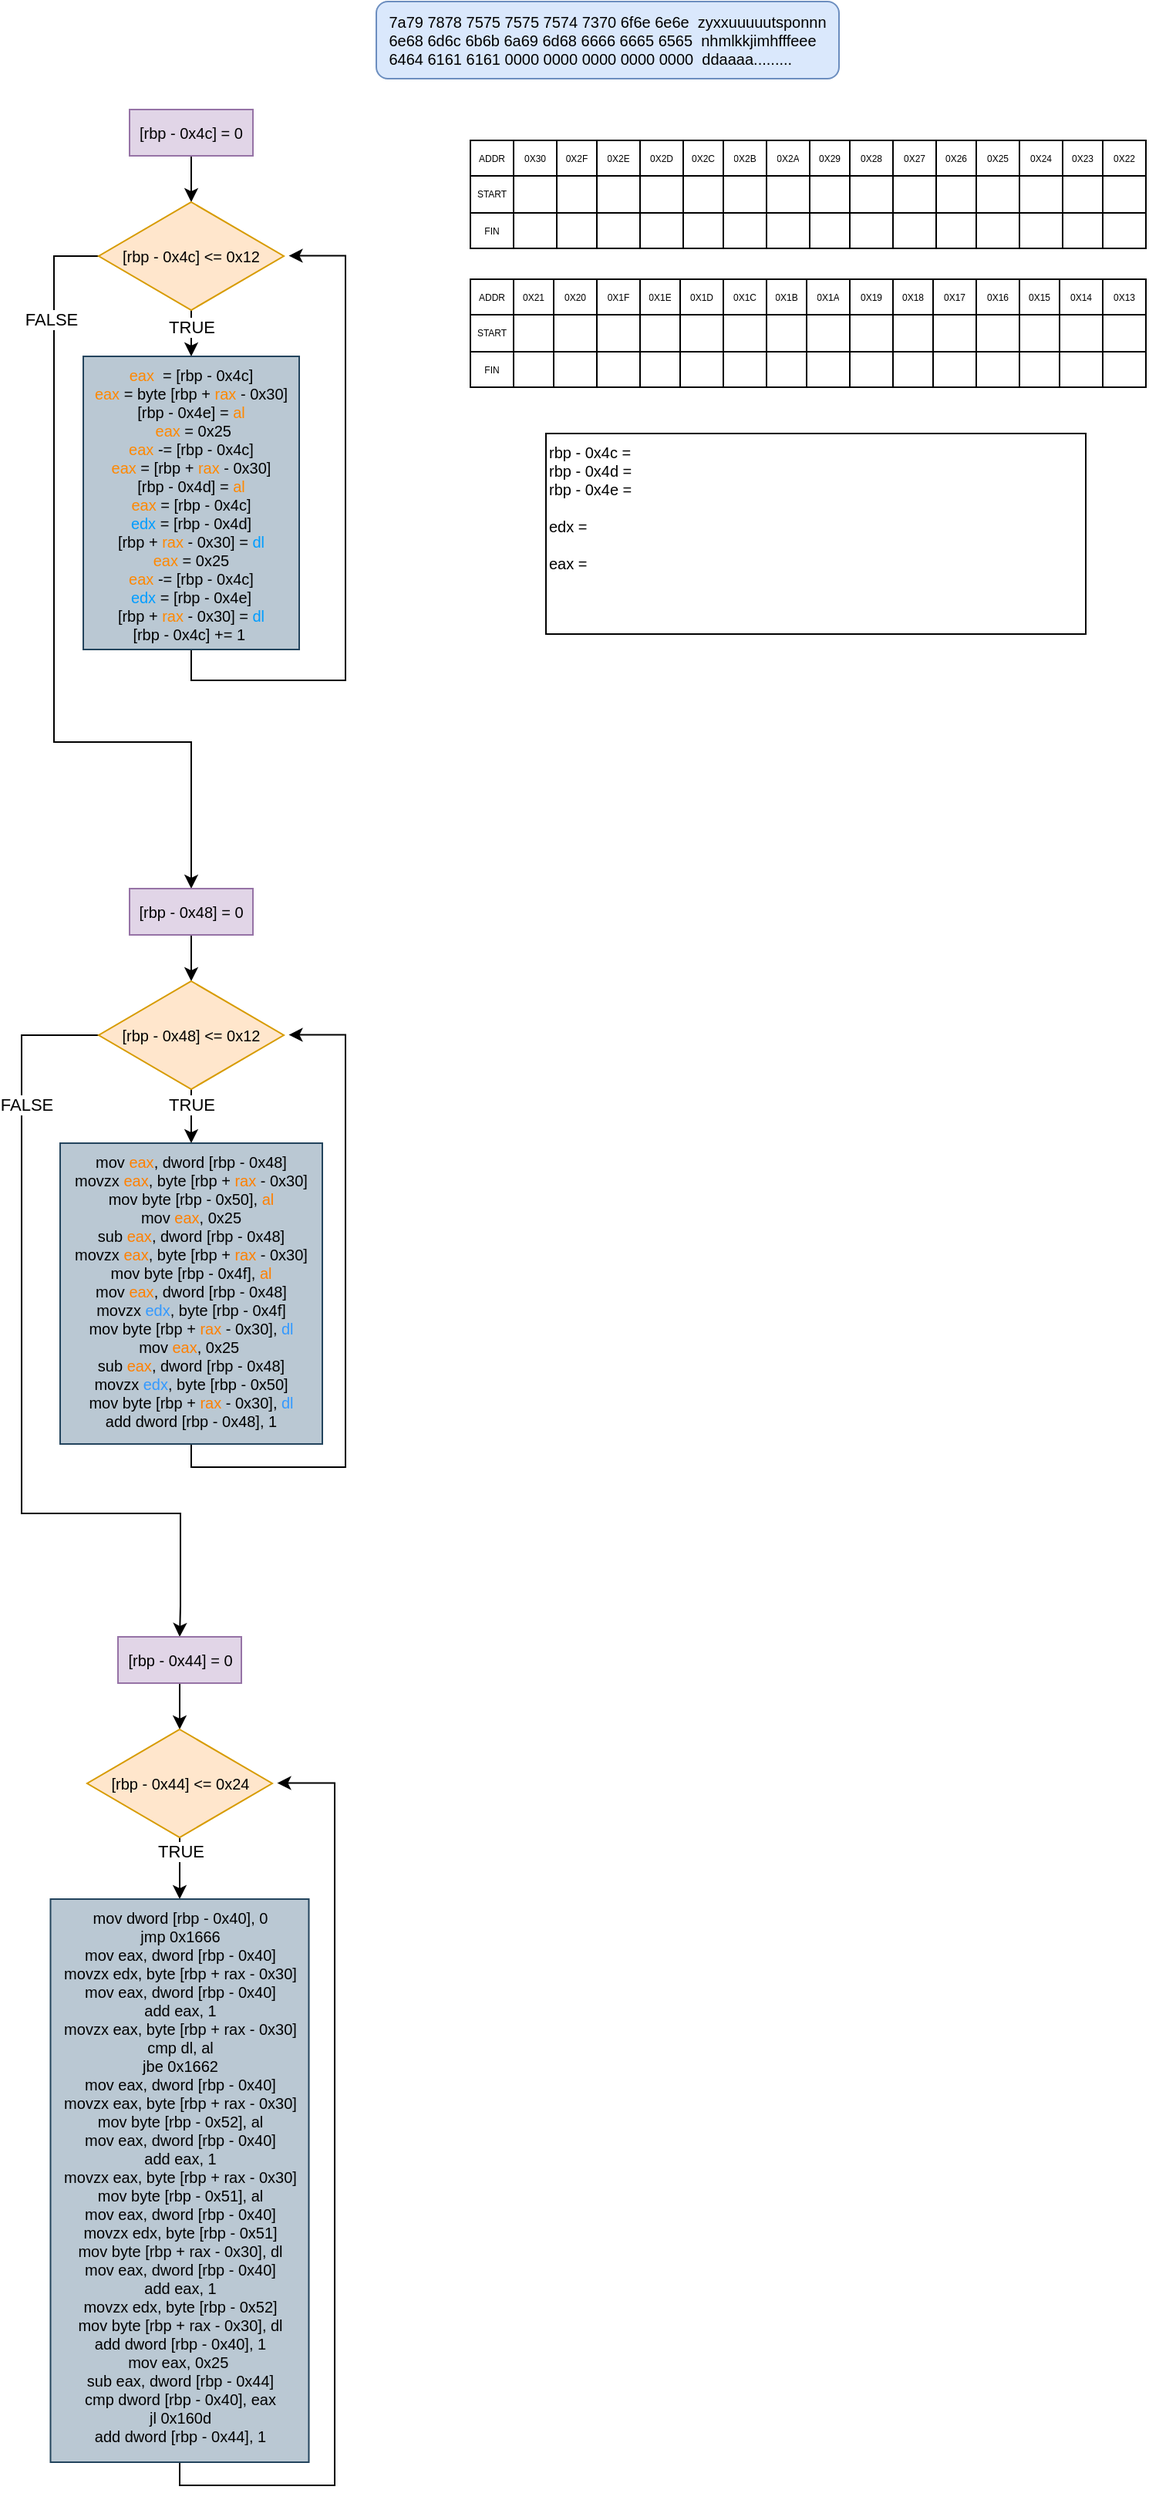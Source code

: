 <mxfile version="24.7.17">
  <diagram id="C5RBs43oDa-KdzZeNtuy" name="Page-1">
    <mxGraphModel dx="1077" dy="546" grid="1" gridSize="10" guides="1" tooltips="1" connect="1" arrows="1" fold="1" page="1" pageScale="1" pageWidth="827" pageHeight="1169" math="0" shadow="0">
      <root>
        <mxCell id="WIyWlLk6GJQsqaUBKTNV-0" />
        <mxCell id="WIyWlLk6GJQsqaUBKTNV-1" parent="WIyWlLk6GJQsqaUBKTNV-0" />
        <mxCell id="WIyWlLk6GJQsqaUBKTNV-3" value="&lt;div style=&quot;text-align: justify; font-size: 10px;&quot;&gt;&lt;font style=&quot;font-size: 10px;&quot;&gt;7a79 7878 7575 7575 7574 7370 6f6e 6e6e&amp;nbsp; zyxxuuuuutsponnn&lt;/font&gt;&lt;/div&gt;&lt;div style=&quot;text-align: justify; font-size: 10px;&quot;&gt;&lt;font style=&quot;font-size: 10px;&quot;&gt;6e68 6d6c 6b6b 6a69 6d68 6666 6665 6565&amp;nbsp; nhmlkkjimhfffeee&lt;/font&gt;&lt;/div&gt;&lt;div style=&quot;text-align: justify; font-size: 10px;&quot;&gt;&lt;font style=&quot;font-size: 10px;&quot;&gt;6464 6161 6161 0000 0000 0000 0000 0000&amp;nbsp; ddaaaa.........&lt;/font&gt;&lt;/div&gt;" style="rounded=1;whiteSpace=wrap;html=1;fontSize=10;glass=0;strokeWidth=1;shadow=0;fillColor=#dae8fc;strokeColor=#6c8ebf;" parent="WIyWlLk6GJQsqaUBKTNV-1" vertex="1">
          <mxGeometry x="280" y="10" width="300" height="50" as="geometry" />
        </mxCell>
        <mxCell id="iYRbfxJW5vmaIgBeUqIE-3" style="edgeStyle=orthogonalEdgeStyle;rounded=0;orthogonalLoop=1;jettySize=auto;html=1;entryX=0.5;entryY=0;entryDx=0;entryDy=0;" edge="1" parent="WIyWlLk6GJQsqaUBKTNV-1" source="iYRbfxJW5vmaIgBeUqIE-1" target="iYRbfxJW5vmaIgBeUqIE-2">
          <mxGeometry relative="1" as="geometry" />
        </mxCell>
        <mxCell id="iYRbfxJW5vmaIgBeUqIE-1" value="[rbp - 0x4c] = 0" style="rounded=0;whiteSpace=wrap;html=1;fontSize=10;fillColor=#e1d5e7;strokeColor=#9673a6;" vertex="1" parent="WIyWlLk6GJQsqaUBKTNV-1">
          <mxGeometry x="120" y="80" width="80" height="30" as="geometry" />
        </mxCell>
        <mxCell id="iYRbfxJW5vmaIgBeUqIE-7" style="edgeStyle=orthogonalEdgeStyle;rounded=0;orthogonalLoop=1;jettySize=auto;html=1;entryX=0.5;entryY=0;entryDx=0;entryDy=0;" edge="1" parent="WIyWlLk6GJQsqaUBKTNV-1" source="iYRbfxJW5vmaIgBeUqIE-2" target="iYRbfxJW5vmaIgBeUqIE-4">
          <mxGeometry relative="1" as="geometry" />
        </mxCell>
        <mxCell id="iYRbfxJW5vmaIgBeUqIE-8" value="TRUE" style="edgeLabel;html=1;align=center;verticalAlign=middle;resizable=0;points=[];" vertex="1" connectable="0" parent="iYRbfxJW5vmaIgBeUqIE-7">
          <mxGeometry x="-0.622" y="1" relative="1" as="geometry">
            <mxPoint x="-1" y="1" as="offset" />
          </mxGeometry>
        </mxCell>
        <mxCell id="iYRbfxJW5vmaIgBeUqIE-155" style="edgeStyle=orthogonalEdgeStyle;rounded=0;orthogonalLoop=1;jettySize=auto;html=1;entryX=0.5;entryY=0;entryDx=0;entryDy=0;" edge="1" parent="WIyWlLk6GJQsqaUBKTNV-1" source="iYRbfxJW5vmaIgBeUqIE-2" target="iYRbfxJW5vmaIgBeUqIE-148">
          <mxGeometry relative="1" as="geometry">
            <mxPoint x="40" y="190" as="targetPoint" />
            <Array as="points">
              <mxPoint x="71" y="175" />
              <mxPoint x="71" y="490" />
              <mxPoint x="160" y="490" />
            </Array>
          </mxGeometry>
        </mxCell>
        <mxCell id="iYRbfxJW5vmaIgBeUqIE-156" value="FALSE" style="edgeLabel;html=1;align=center;verticalAlign=middle;resizable=0;points=[];" vertex="1" connectable="0" parent="iYRbfxJW5vmaIgBeUqIE-155">
          <mxGeometry x="-0.737" y="-2" relative="1" as="geometry">
            <mxPoint as="offset" />
          </mxGeometry>
        </mxCell>
        <mxCell id="iYRbfxJW5vmaIgBeUqIE-2" value="[rbp - 0x4c] &amp;lt;= 0x12" style="rhombus;whiteSpace=wrap;html=1;fontSize=10;fillColor=#ffe6cc;strokeColor=#d79b00;" vertex="1" parent="WIyWlLk6GJQsqaUBKTNV-1">
          <mxGeometry x="100" y="140" width="120" height="70" as="geometry" />
        </mxCell>
        <mxCell id="iYRbfxJW5vmaIgBeUqIE-5" style="edgeStyle=orthogonalEdgeStyle;rounded=0;orthogonalLoop=1;jettySize=auto;html=1;entryX=1.027;entryY=0.497;entryDx=0;entryDy=0;entryPerimeter=0;exitX=0.5;exitY=1;exitDx=0;exitDy=0;" edge="1" parent="WIyWlLk6GJQsqaUBKTNV-1" source="iYRbfxJW5vmaIgBeUqIE-4" target="iYRbfxJW5vmaIgBeUqIE-2">
          <mxGeometry relative="1" as="geometry">
            <mxPoint x="240" y="150" as="targetPoint" />
            <Array as="points">
              <mxPoint x="160" y="450" />
              <mxPoint x="260" y="450" />
              <mxPoint x="260" y="175" />
            </Array>
          </mxGeometry>
        </mxCell>
        <mxCell id="iYRbfxJW5vmaIgBeUqIE-4" value="&lt;font color=&quot;#ff8800&quot;&gt;eax&lt;/font&gt;&amp;nbsp; = [rbp - 0x4c]&lt;br&gt;&lt;div&gt;&lt;span style=&quot;color: rgb(255, 136, 0); background-color: initial;&quot;&gt;eax&lt;/span&gt;&amp;nbsp;= byte [rbp +&amp;nbsp;&lt;span style=&quot;color: rgb(255, 136, 0);&quot;&gt;rax&lt;/span&gt;&amp;nbsp;- 0x30]&lt;/div&gt;&lt;div&gt;[rbp - 0x4e] =&amp;nbsp;&lt;span style=&quot;color: rgb(255, 136, 0); background-color: initial;&quot;&gt;al&lt;/span&gt;&lt;/div&gt;&lt;div&gt;&amp;nbsp;&lt;span style=&quot;color: rgb(255, 136, 0);&quot;&gt;eax&lt;/span&gt;&amp;nbsp;= 0x25&lt;/div&gt;&lt;div&gt;&lt;span style=&quot;color: rgb(255, 136, 0); background-color: initial;&quot;&gt;eax&lt;/span&gt;&amp;nbsp;-= [rbp - 0x4c]&lt;/div&gt;&lt;div&gt;&lt;span style=&quot;color: rgb(255, 136, 0); background-color: initial;&quot;&gt;eax&lt;/span&gt;&amp;nbsp;= [rbp +&amp;nbsp;&lt;span style=&quot;color: rgb(255, 136, 0);&quot;&gt;rax&lt;/span&gt;&amp;nbsp;- 0x30]&lt;/div&gt;&lt;div&gt;[rbp - 0x4d] =&amp;nbsp;&lt;span style=&quot;color: rgb(255, 136, 0); background-color: initial;&quot;&gt;al&lt;/span&gt;&lt;/div&gt;&lt;div&gt;&lt;span style=&quot;color: rgb(255, 136, 0); background-color: initial;&quot;&gt;eax&lt;/span&gt;&amp;nbsp;= [rbp - 0x4c]&lt;/div&gt;&lt;div&gt;&lt;font color=&quot;#009dff&quot;&gt;edx&lt;/font&gt; = [rbp - 0x4d]&lt;/div&gt;&lt;div&gt;[rbp + &lt;span style=&quot;color: rgb(255, 136, 0);&quot;&gt;rax&lt;/span&gt;&amp;nbsp;- 0x30] =&amp;nbsp;&lt;span style=&quot;color: rgb(0, 157, 255); background-color: initial;&quot;&gt;dl&lt;/span&gt;&lt;/div&gt;&lt;div&gt;&lt;span style=&quot;color: rgb(255, 136, 0); background-color: initial;&quot;&gt;eax&lt;/span&gt;&lt;span style=&quot;color: rgb(0, 157, 255); background-color: initial;&quot;&gt;&amp;nbsp;&lt;/span&gt;&lt;span style=&quot;background-color: initial;&quot;&gt;= 0x25&lt;/span&gt;&lt;/div&gt;&lt;div&gt;&lt;span style=&quot;color: rgb(255, 136, 0); background-color: initial;&quot;&gt;eax&lt;/span&gt;&lt;span style=&quot;color: rgb(0, 157, 255); background-color: initial;&quot;&gt;&amp;nbsp;&lt;/span&gt;&lt;span style=&quot;background-color: initial;&quot;&gt;-= [rbp - 0x4c]&lt;/span&gt;&lt;/div&gt;&lt;div&gt;&lt;span style=&quot;color: rgb(0, 157, 255); background-color: initial;&quot;&gt;edx &lt;/span&gt;&lt;span style=&quot;background-color: initial;&quot;&gt;= [rbp - 0x4e]&lt;/span&gt;&lt;/div&gt;&lt;div&gt;[rbp +&amp;nbsp;&lt;span style=&quot;color: rgb(255, 136, 0); background-color: initial;&quot;&gt;rax&lt;/span&gt;&lt;span style=&quot;background-color: initial;&quot;&gt;&amp;nbsp;- 0x30] =&lt;/span&gt;&lt;font style=&quot;background-color: initial;&quot; color=&quot;#009dff&quot;&gt; dl&lt;/font&gt;&lt;/div&gt;&lt;div&gt;[rbp - 0x4c] += 1&amp;nbsp;&lt;/div&gt;&lt;div&gt;&lt;br&gt;&lt;/div&gt;&lt;div&gt;&lt;br&gt;&lt;/div&gt;&lt;div&gt;&lt;br&gt;&lt;/div&gt;&lt;div&gt;&lt;br&gt;&lt;/div&gt;" style="rounded=0;whiteSpace=wrap;html=1;fontSize=10;fillColor=#bac8d3;strokeColor=#23445d;verticalAlign=top;" vertex="1" parent="WIyWlLk6GJQsqaUBKTNV-1">
          <mxGeometry x="90" y="240" width="140" height="190" as="geometry" />
        </mxCell>
        <mxCell id="iYRbfxJW5vmaIgBeUqIE-39" value="" style="shape=table;startSize=0;container=1;collapsible=0;childLayout=tableLayout;fontSize=8;" vertex="1" parent="WIyWlLk6GJQsqaUBKTNV-1">
          <mxGeometry x="341" y="100" width="438" height="70" as="geometry" />
        </mxCell>
        <mxCell id="iYRbfxJW5vmaIgBeUqIE-40" value="" style="shape=tableRow;horizontal=0;startSize=0;swimlaneHead=0;swimlaneBody=0;strokeColor=inherit;top=0;left=0;bottom=0;right=0;collapsible=0;dropTarget=0;fillColor=none;points=[[0,0.5],[1,0.5]];portConstraint=eastwest;" vertex="1" parent="iYRbfxJW5vmaIgBeUqIE-39">
          <mxGeometry width="438" height="23" as="geometry" />
        </mxCell>
        <mxCell id="iYRbfxJW5vmaIgBeUqIE-138" value="ADDR" style="shape=partialRectangle;html=1;whiteSpace=wrap;connectable=0;strokeColor=inherit;overflow=hidden;fillColor=none;top=0;left=0;bottom=0;right=0;pointerEvents=1;fontSize=6;" vertex="1" parent="iYRbfxJW5vmaIgBeUqIE-40">
          <mxGeometry width="28" height="23" as="geometry">
            <mxRectangle width="28" height="23" as="alternateBounds" />
          </mxGeometry>
        </mxCell>
        <mxCell id="iYRbfxJW5vmaIgBeUqIE-41" value="0X30" style="shape=partialRectangle;html=1;whiteSpace=wrap;connectable=0;strokeColor=inherit;overflow=hidden;fillColor=none;top=0;left=0;bottom=0;right=0;pointerEvents=1;fontSize=6;" vertex="1" parent="iYRbfxJW5vmaIgBeUqIE-40">
          <mxGeometry x="28" width="28" height="23" as="geometry">
            <mxRectangle width="28" height="23" as="alternateBounds" />
          </mxGeometry>
        </mxCell>
        <mxCell id="iYRbfxJW5vmaIgBeUqIE-42" value="0X2F" style="shape=partialRectangle;html=1;whiteSpace=wrap;connectable=0;strokeColor=inherit;overflow=hidden;fillColor=none;top=0;left=0;bottom=0;right=0;pointerEvents=1;fontSize=6;" vertex="1" parent="iYRbfxJW5vmaIgBeUqIE-40">
          <mxGeometry x="56" width="26" height="23" as="geometry">
            <mxRectangle width="26" height="23" as="alternateBounds" />
          </mxGeometry>
        </mxCell>
        <mxCell id="iYRbfxJW5vmaIgBeUqIE-43" value="0X2E" style="shape=partialRectangle;html=1;whiteSpace=wrap;connectable=0;strokeColor=inherit;overflow=hidden;fillColor=none;top=0;left=0;bottom=0;right=0;pointerEvents=1;fontSize=6;" vertex="1" parent="iYRbfxJW5vmaIgBeUqIE-40">
          <mxGeometry x="82" width="28" height="23" as="geometry">
            <mxRectangle width="28" height="23" as="alternateBounds" />
          </mxGeometry>
        </mxCell>
        <mxCell id="iYRbfxJW5vmaIgBeUqIE-44" value="0X2D" style="shape=partialRectangle;html=1;whiteSpace=wrap;connectable=0;strokeColor=inherit;overflow=hidden;fillColor=none;top=0;left=0;bottom=0;right=0;pointerEvents=1;fontSize=6;" vertex="1" parent="iYRbfxJW5vmaIgBeUqIE-40">
          <mxGeometry x="110" width="28" height="23" as="geometry">
            <mxRectangle width="28" height="23" as="alternateBounds" />
          </mxGeometry>
        </mxCell>
        <mxCell id="iYRbfxJW5vmaIgBeUqIE-45" value="0X2C" style="shape=partialRectangle;html=1;whiteSpace=wrap;connectable=0;strokeColor=inherit;overflow=hidden;fillColor=none;top=0;left=0;bottom=0;right=0;pointerEvents=1;fontSize=6;" vertex="1" parent="iYRbfxJW5vmaIgBeUqIE-40">
          <mxGeometry x="138" width="26" height="23" as="geometry">
            <mxRectangle width="26" height="23" as="alternateBounds" />
          </mxGeometry>
        </mxCell>
        <mxCell id="iYRbfxJW5vmaIgBeUqIE-46" value="0X2B" style="shape=partialRectangle;html=1;whiteSpace=wrap;connectable=0;strokeColor=inherit;overflow=hidden;fillColor=none;top=0;left=0;bottom=0;right=0;pointerEvents=1;fontSize=6;" vertex="1" parent="iYRbfxJW5vmaIgBeUqIE-40">
          <mxGeometry x="164" width="28" height="23" as="geometry">
            <mxRectangle width="28" height="23" as="alternateBounds" />
          </mxGeometry>
        </mxCell>
        <mxCell id="iYRbfxJW5vmaIgBeUqIE-47" value="0X2A" style="shape=partialRectangle;html=1;whiteSpace=wrap;connectable=0;strokeColor=inherit;overflow=hidden;fillColor=none;top=0;left=0;bottom=0;right=0;pointerEvents=1;fontSize=6;" vertex="1" parent="iYRbfxJW5vmaIgBeUqIE-40">
          <mxGeometry x="192" width="28" height="23" as="geometry">
            <mxRectangle width="28" height="23" as="alternateBounds" />
          </mxGeometry>
        </mxCell>
        <mxCell id="iYRbfxJW5vmaIgBeUqIE-48" value="0X29" style="shape=partialRectangle;html=1;whiteSpace=wrap;connectable=0;strokeColor=inherit;overflow=hidden;fillColor=none;top=0;left=0;bottom=0;right=0;pointerEvents=1;fontSize=6;" vertex="1" parent="iYRbfxJW5vmaIgBeUqIE-40">
          <mxGeometry x="220" width="26" height="23" as="geometry">
            <mxRectangle width="26" height="23" as="alternateBounds" />
          </mxGeometry>
        </mxCell>
        <mxCell id="iYRbfxJW5vmaIgBeUqIE-49" value="0X28" style="shape=partialRectangle;html=1;whiteSpace=wrap;connectable=0;strokeColor=inherit;overflow=hidden;fillColor=none;top=0;left=0;bottom=0;right=0;pointerEvents=1;fontSize=6;" vertex="1" parent="iYRbfxJW5vmaIgBeUqIE-40">
          <mxGeometry x="246" width="28" height="23" as="geometry">
            <mxRectangle width="28" height="23" as="alternateBounds" />
          </mxGeometry>
        </mxCell>
        <mxCell id="iYRbfxJW5vmaIgBeUqIE-50" value="0X27" style="shape=partialRectangle;html=1;whiteSpace=wrap;connectable=0;strokeColor=inherit;overflow=hidden;fillColor=none;top=0;left=0;bottom=0;right=0;pointerEvents=1;fontSize=6;" vertex="1" parent="iYRbfxJW5vmaIgBeUqIE-40">
          <mxGeometry x="274" width="28" height="23" as="geometry">
            <mxRectangle width="28" height="23" as="alternateBounds" />
          </mxGeometry>
        </mxCell>
        <mxCell id="iYRbfxJW5vmaIgBeUqIE-51" value="0X26" style="shape=partialRectangle;html=1;whiteSpace=wrap;connectable=0;strokeColor=inherit;overflow=hidden;fillColor=none;top=0;left=0;bottom=0;right=0;pointerEvents=1;fontSize=6;" vertex="1" parent="iYRbfxJW5vmaIgBeUqIE-40">
          <mxGeometry x="302" width="26" height="23" as="geometry">
            <mxRectangle width="26" height="23" as="alternateBounds" />
          </mxGeometry>
        </mxCell>
        <mxCell id="iYRbfxJW5vmaIgBeUqIE-52" value="0X25" style="shape=partialRectangle;html=1;whiteSpace=wrap;connectable=0;strokeColor=inherit;overflow=hidden;fillColor=none;top=0;left=0;bottom=0;right=0;pointerEvents=1;fontSize=6;" vertex="1" parent="iYRbfxJW5vmaIgBeUqIE-40">
          <mxGeometry x="328" width="28" height="23" as="geometry">
            <mxRectangle width="28" height="23" as="alternateBounds" />
          </mxGeometry>
        </mxCell>
        <mxCell id="iYRbfxJW5vmaIgBeUqIE-53" value="0X24" style="shape=partialRectangle;html=1;whiteSpace=wrap;connectable=0;strokeColor=inherit;overflow=hidden;fillColor=none;top=0;left=0;bottom=0;right=0;pointerEvents=1;fontSize=6;" vertex="1" parent="iYRbfxJW5vmaIgBeUqIE-40">
          <mxGeometry x="356" width="28" height="23" as="geometry">
            <mxRectangle width="28" height="23" as="alternateBounds" />
          </mxGeometry>
        </mxCell>
        <mxCell id="iYRbfxJW5vmaIgBeUqIE-54" value="0X23" style="shape=partialRectangle;html=1;whiteSpace=wrap;connectable=0;strokeColor=inherit;overflow=hidden;fillColor=none;top=0;left=0;bottom=0;right=0;pointerEvents=1;fontSize=6;" vertex="1" parent="iYRbfxJW5vmaIgBeUqIE-40">
          <mxGeometry x="384" width="26" height="23" as="geometry">
            <mxRectangle width="26" height="23" as="alternateBounds" />
          </mxGeometry>
        </mxCell>
        <mxCell id="iYRbfxJW5vmaIgBeUqIE-55" value="0X22" style="shape=partialRectangle;html=1;whiteSpace=wrap;connectable=0;strokeColor=inherit;overflow=hidden;fillColor=none;top=0;left=0;bottom=0;right=0;pointerEvents=1;fontSize=6;" vertex="1" parent="iYRbfxJW5vmaIgBeUqIE-40">
          <mxGeometry x="410" width="28" height="23" as="geometry">
            <mxRectangle width="28" height="23" as="alternateBounds" />
          </mxGeometry>
        </mxCell>
        <mxCell id="iYRbfxJW5vmaIgBeUqIE-56" value="" style="shape=tableRow;horizontal=0;startSize=0;swimlaneHead=0;swimlaneBody=0;strokeColor=inherit;top=0;left=0;bottom=0;right=0;collapsible=0;dropTarget=0;fillColor=none;points=[[0,0.5],[1,0.5]];portConstraint=eastwest;" vertex="1" parent="iYRbfxJW5vmaIgBeUqIE-39">
          <mxGeometry y="23" width="438" height="24" as="geometry" />
        </mxCell>
        <mxCell id="iYRbfxJW5vmaIgBeUqIE-139" value="START" style="shape=partialRectangle;html=1;whiteSpace=wrap;connectable=0;strokeColor=inherit;overflow=hidden;fillColor=none;top=0;left=0;bottom=0;right=0;pointerEvents=1;fontSize=6;" vertex="1" parent="iYRbfxJW5vmaIgBeUqIE-56">
          <mxGeometry width="28" height="24" as="geometry">
            <mxRectangle width="28" height="24" as="alternateBounds" />
          </mxGeometry>
        </mxCell>
        <mxCell id="iYRbfxJW5vmaIgBeUqIE-57" value="" style="shape=partialRectangle;html=1;whiteSpace=wrap;connectable=0;strokeColor=inherit;overflow=hidden;fillColor=none;top=0;left=0;bottom=0;right=0;pointerEvents=1;fontSize=6;" vertex="1" parent="iYRbfxJW5vmaIgBeUqIE-56">
          <mxGeometry x="28" width="28" height="24" as="geometry">
            <mxRectangle width="28" height="24" as="alternateBounds" />
          </mxGeometry>
        </mxCell>
        <mxCell id="iYRbfxJW5vmaIgBeUqIE-58" value="" style="shape=partialRectangle;html=1;whiteSpace=wrap;connectable=0;strokeColor=inherit;overflow=hidden;fillColor=none;top=0;left=0;bottom=0;right=0;pointerEvents=1;fontSize=6;" vertex="1" parent="iYRbfxJW5vmaIgBeUqIE-56">
          <mxGeometry x="56" width="26" height="24" as="geometry">
            <mxRectangle width="26" height="24" as="alternateBounds" />
          </mxGeometry>
        </mxCell>
        <mxCell id="iYRbfxJW5vmaIgBeUqIE-59" value="" style="shape=partialRectangle;html=1;whiteSpace=wrap;connectable=0;strokeColor=inherit;overflow=hidden;fillColor=none;top=0;left=0;bottom=0;right=0;pointerEvents=1;fontSize=6;" vertex="1" parent="iYRbfxJW5vmaIgBeUqIE-56">
          <mxGeometry x="82" width="28" height="24" as="geometry">
            <mxRectangle width="28" height="24" as="alternateBounds" />
          </mxGeometry>
        </mxCell>
        <mxCell id="iYRbfxJW5vmaIgBeUqIE-60" value="" style="shape=partialRectangle;html=1;whiteSpace=wrap;connectable=0;strokeColor=inherit;overflow=hidden;fillColor=none;top=0;left=0;bottom=0;right=0;pointerEvents=1;fontSize=6;" vertex="1" parent="iYRbfxJW5vmaIgBeUqIE-56">
          <mxGeometry x="110" width="28" height="24" as="geometry">
            <mxRectangle width="28" height="24" as="alternateBounds" />
          </mxGeometry>
        </mxCell>
        <mxCell id="iYRbfxJW5vmaIgBeUqIE-61" value="" style="shape=partialRectangle;html=1;whiteSpace=wrap;connectable=0;strokeColor=inherit;overflow=hidden;fillColor=none;top=0;left=0;bottom=0;right=0;pointerEvents=1;fontSize=6;" vertex="1" parent="iYRbfxJW5vmaIgBeUqIE-56">
          <mxGeometry x="138" width="26" height="24" as="geometry">
            <mxRectangle width="26" height="24" as="alternateBounds" />
          </mxGeometry>
        </mxCell>
        <mxCell id="iYRbfxJW5vmaIgBeUqIE-62" value="" style="shape=partialRectangle;html=1;whiteSpace=wrap;connectable=0;strokeColor=inherit;overflow=hidden;fillColor=none;top=0;left=0;bottom=0;right=0;pointerEvents=1;fontSize=6;" vertex="1" parent="iYRbfxJW5vmaIgBeUqIE-56">
          <mxGeometry x="164" width="28" height="24" as="geometry">
            <mxRectangle width="28" height="24" as="alternateBounds" />
          </mxGeometry>
        </mxCell>
        <mxCell id="iYRbfxJW5vmaIgBeUqIE-63" value="" style="shape=partialRectangle;html=1;whiteSpace=wrap;connectable=0;strokeColor=inherit;overflow=hidden;fillColor=none;top=0;left=0;bottom=0;right=0;pointerEvents=1;fontSize=6;" vertex="1" parent="iYRbfxJW5vmaIgBeUqIE-56">
          <mxGeometry x="192" width="28" height="24" as="geometry">
            <mxRectangle width="28" height="24" as="alternateBounds" />
          </mxGeometry>
        </mxCell>
        <mxCell id="iYRbfxJW5vmaIgBeUqIE-64" value="" style="shape=partialRectangle;html=1;whiteSpace=wrap;connectable=0;strokeColor=inherit;overflow=hidden;fillColor=none;top=0;left=0;bottom=0;right=0;pointerEvents=1;fontSize=6;" vertex="1" parent="iYRbfxJW5vmaIgBeUqIE-56">
          <mxGeometry x="220" width="26" height="24" as="geometry">
            <mxRectangle width="26" height="24" as="alternateBounds" />
          </mxGeometry>
        </mxCell>
        <mxCell id="iYRbfxJW5vmaIgBeUqIE-65" value="" style="shape=partialRectangle;html=1;whiteSpace=wrap;connectable=0;strokeColor=inherit;overflow=hidden;fillColor=none;top=0;left=0;bottom=0;right=0;pointerEvents=1;fontSize=6;" vertex="1" parent="iYRbfxJW5vmaIgBeUqIE-56">
          <mxGeometry x="246" width="28" height="24" as="geometry">
            <mxRectangle width="28" height="24" as="alternateBounds" />
          </mxGeometry>
        </mxCell>
        <mxCell id="iYRbfxJW5vmaIgBeUqIE-66" value="" style="shape=partialRectangle;html=1;whiteSpace=wrap;connectable=0;strokeColor=inherit;overflow=hidden;fillColor=none;top=0;left=0;bottom=0;right=0;pointerEvents=1;fontSize=6;" vertex="1" parent="iYRbfxJW5vmaIgBeUqIE-56">
          <mxGeometry x="274" width="28" height="24" as="geometry">
            <mxRectangle width="28" height="24" as="alternateBounds" />
          </mxGeometry>
        </mxCell>
        <mxCell id="iYRbfxJW5vmaIgBeUqIE-67" value="" style="shape=partialRectangle;html=1;whiteSpace=wrap;connectable=0;strokeColor=inherit;overflow=hidden;fillColor=none;top=0;left=0;bottom=0;right=0;pointerEvents=1;fontSize=6;" vertex="1" parent="iYRbfxJW5vmaIgBeUqIE-56">
          <mxGeometry x="302" width="26" height="24" as="geometry">
            <mxRectangle width="26" height="24" as="alternateBounds" />
          </mxGeometry>
        </mxCell>
        <mxCell id="iYRbfxJW5vmaIgBeUqIE-68" value="" style="shape=partialRectangle;html=1;whiteSpace=wrap;connectable=0;strokeColor=inherit;overflow=hidden;fillColor=none;top=0;left=0;bottom=0;right=0;pointerEvents=1;fontSize=6;" vertex="1" parent="iYRbfxJW5vmaIgBeUqIE-56">
          <mxGeometry x="328" width="28" height="24" as="geometry">
            <mxRectangle width="28" height="24" as="alternateBounds" />
          </mxGeometry>
        </mxCell>
        <mxCell id="iYRbfxJW5vmaIgBeUqIE-69" value="" style="shape=partialRectangle;html=1;whiteSpace=wrap;connectable=0;strokeColor=inherit;overflow=hidden;fillColor=none;top=0;left=0;bottom=0;right=0;pointerEvents=1;fontSize=6;" vertex="1" parent="iYRbfxJW5vmaIgBeUqIE-56">
          <mxGeometry x="356" width="28" height="24" as="geometry">
            <mxRectangle width="28" height="24" as="alternateBounds" />
          </mxGeometry>
        </mxCell>
        <mxCell id="iYRbfxJW5vmaIgBeUqIE-70" value="" style="shape=partialRectangle;html=1;whiteSpace=wrap;connectable=0;strokeColor=inherit;overflow=hidden;fillColor=none;top=0;left=0;bottom=0;right=0;pointerEvents=1;fontSize=6;" vertex="1" parent="iYRbfxJW5vmaIgBeUqIE-56">
          <mxGeometry x="384" width="26" height="24" as="geometry">
            <mxRectangle width="26" height="24" as="alternateBounds" />
          </mxGeometry>
        </mxCell>
        <mxCell id="iYRbfxJW5vmaIgBeUqIE-71" value="" style="shape=partialRectangle;html=1;whiteSpace=wrap;connectable=0;strokeColor=inherit;overflow=hidden;fillColor=none;top=0;left=0;bottom=0;right=0;pointerEvents=1;fontSize=6;" vertex="1" parent="iYRbfxJW5vmaIgBeUqIE-56">
          <mxGeometry x="410" width="28" height="24" as="geometry">
            <mxRectangle width="28" height="24" as="alternateBounds" />
          </mxGeometry>
        </mxCell>
        <mxCell id="iYRbfxJW5vmaIgBeUqIE-72" value="" style="shape=tableRow;horizontal=0;startSize=0;swimlaneHead=0;swimlaneBody=0;strokeColor=inherit;top=0;left=0;bottom=0;right=0;collapsible=0;dropTarget=0;fillColor=none;points=[[0,0.5],[1,0.5]];portConstraint=eastwest;" vertex="1" parent="iYRbfxJW5vmaIgBeUqIE-39">
          <mxGeometry y="47" width="438" height="23" as="geometry" />
        </mxCell>
        <mxCell id="iYRbfxJW5vmaIgBeUqIE-140" value="FIN" style="shape=partialRectangle;html=1;whiteSpace=wrap;connectable=0;strokeColor=inherit;overflow=hidden;fillColor=none;top=0;left=0;bottom=0;right=0;pointerEvents=1;fontSize=6;" vertex="1" parent="iYRbfxJW5vmaIgBeUqIE-72">
          <mxGeometry width="28" height="23" as="geometry">
            <mxRectangle width="28" height="23" as="alternateBounds" />
          </mxGeometry>
        </mxCell>
        <mxCell id="iYRbfxJW5vmaIgBeUqIE-73" value="" style="shape=partialRectangle;html=1;whiteSpace=wrap;connectable=0;strokeColor=inherit;overflow=hidden;fillColor=none;top=0;left=0;bottom=0;right=0;pointerEvents=1;fontSize=6;" vertex="1" parent="iYRbfxJW5vmaIgBeUqIE-72">
          <mxGeometry x="28" width="28" height="23" as="geometry">
            <mxRectangle width="28" height="23" as="alternateBounds" />
          </mxGeometry>
        </mxCell>
        <mxCell id="iYRbfxJW5vmaIgBeUqIE-74" value="" style="shape=partialRectangle;html=1;whiteSpace=wrap;connectable=0;strokeColor=inherit;overflow=hidden;fillColor=none;top=0;left=0;bottom=0;right=0;pointerEvents=1;fontSize=6;" vertex="1" parent="iYRbfxJW5vmaIgBeUqIE-72">
          <mxGeometry x="56" width="26" height="23" as="geometry">
            <mxRectangle width="26" height="23" as="alternateBounds" />
          </mxGeometry>
        </mxCell>
        <mxCell id="iYRbfxJW5vmaIgBeUqIE-75" value="" style="shape=partialRectangle;html=1;whiteSpace=wrap;connectable=0;strokeColor=inherit;overflow=hidden;fillColor=none;top=0;left=0;bottom=0;right=0;pointerEvents=1;fontSize=6;" vertex="1" parent="iYRbfxJW5vmaIgBeUqIE-72">
          <mxGeometry x="82" width="28" height="23" as="geometry">
            <mxRectangle width="28" height="23" as="alternateBounds" />
          </mxGeometry>
        </mxCell>
        <mxCell id="iYRbfxJW5vmaIgBeUqIE-76" value="" style="shape=partialRectangle;html=1;whiteSpace=wrap;connectable=0;strokeColor=inherit;overflow=hidden;fillColor=none;top=0;left=0;bottom=0;right=0;pointerEvents=1;fontSize=6;" vertex="1" parent="iYRbfxJW5vmaIgBeUqIE-72">
          <mxGeometry x="110" width="28" height="23" as="geometry">
            <mxRectangle width="28" height="23" as="alternateBounds" />
          </mxGeometry>
        </mxCell>
        <mxCell id="iYRbfxJW5vmaIgBeUqIE-77" value="" style="shape=partialRectangle;html=1;whiteSpace=wrap;connectable=0;strokeColor=inherit;overflow=hidden;fillColor=none;top=0;left=0;bottom=0;right=0;pointerEvents=1;fontSize=6;" vertex="1" parent="iYRbfxJW5vmaIgBeUqIE-72">
          <mxGeometry x="138" width="26" height="23" as="geometry">
            <mxRectangle width="26" height="23" as="alternateBounds" />
          </mxGeometry>
        </mxCell>
        <mxCell id="iYRbfxJW5vmaIgBeUqIE-78" value="" style="shape=partialRectangle;html=1;whiteSpace=wrap;connectable=0;strokeColor=inherit;overflow=hidden;fillColor=none;top=0;left=0;bottom=0;right=0;pointerEvents=1;fontSize=6;" vertex="1" parent="iYRbfxJW5vmaIgBeUqIE-72">
          <mxGeometry x="164" width="28" height="23" as="geometry">
            <mxRectangle width="28" height="23" as="alternateBounds" />
          </mxGeometry>
        </mxCell>
        <mxCell id="iYRbfxJW5vmaIgBeUqIE-79" value="" style="shape=partialRectangle;html=1;whiteSpace=wrap;connectable=0;strokeColor=inherit;overflow=hidden;fillColor=none;top=0;left=0;bottom=0;right=0;pointerEvents=1;fontSize=6;" vertex="1" parent="iYRbfxJW5vmaIgBeUqIE-72">
          <mxGeometry x="192" width="28" height="23" as="geometry">
            <mxRectangle width="28" height="23" as="alternateBounds" />
          </mxGeometry>
        </mxCell>
        <mxCell id="iYRbfxJW5vmaIgBeUqIE-80" value="" style="shape=partialRectangle;html=1;whiteSpace=wrap;connectable=0;strokeColor=inherit;overflow=hidden;fillColor=none;top=0;left=0;bottom=0;right=0;pointerEvents=1;fontSize=6;" vertex="1" parent="iYRbfxJW5vmaIgBeUqIE-72">
          <mxGeometry x="220" width="26" height="23" as="geometry">
            <mxRectangle width="26" height="23" as="alternateBounds" />
          </mxGeometry>
        </mxCell>
        <mxCell id="iYRbfxJW5vmaIgBeUqIE-81" value="" style="shape=partialRectangle;html=1;whiteSpace=wrap;connectable=0;strokeColor=inherit;overflow=hidden;fillColor=none;top=0;left=0;bottom=0;right=0;pointerEvents=1;fontSize=6;" vertex="1" parent="iYRbfxJW5vmaIgBeUqIE-72">
          <mxGeometry x="246" width="28" height="23" as="geometry">
            <mxRectangle width="28" height="23" as="alternateBounds" />
          </mxGeometry>
        </mxCell>
        <mxCell id="iYRbfxJW5vmaIgBeUqIE-82" value="" style="shape=partialRectangle;html=1;whiteSpace=wrap;connectable=0;strokeColor=inherit;overflow=hidden;fillColor=none;top=0;left=0;bottom=0;right=0;pointerEvents=1;fontSize=6;" vertex="1" parent="iYRbfxJW5vmaIgBeUqIE-72">
          <mxGeometry x="274" width="28" height="23" as="geometry">
            <mxRectangle width="28" height="23" as="alternateBounds" />
          </mxGeometry>
        </mxCell>
        <mxCell id="iYRbfxJW5vmaIgBeUqIE-83" value="" style="shape=partialRectangle;html=1;whiteSpace=wrap;connectable=0;strokeColor=inherit;overflow=hidden;fillColor=none;top=0;left=0;bottom=0;right=0;pointerEvents=1;fontSize=6;" vertex="1" parent="iYRbfxJW5vmaIgBeUqIE-72">
          <mxGeometry x="302" width="26" height="23" as="geometry">
            <mxRectangle width="26" height="23" as="alternateBounds" />
          </mxGeometry>
        </mxCell>
        <mxCell id="iYRbfxJW5vmaIgBeUqIE-84" value="" style="shape=partialRectangle;html=1;whiteSpace=wrap;connectable=0;strokeColor=inherit;overflow=hidden;fillColor=none;top=0;left=0;bottom=0;right=0;pointerEvents=1;fontSize=6;" vertex="1" parent="iYRbfxJW5vmaIgBeUqIE-72">
          <mxGeometry x="328" width="28" height="23" as="geometry">
            <mxRectangle width="28" height="23" as="alternateBounds" />
          </mxGeometry>
        </mxCell>
        <mxCell id="iYRbfxJW5vmaIgBeUqIE-85" value="" style="shape=partialRectangle;html=1;whiteSpace=wrap;connectable=0;strokeColor=inherit;overflow=hidden;fillColor=none;top=0;left=0;bottom=0;right=0;pointerEvents=1;fontSize=6;" vertex="1" parent="iYRbfxJW5vmaIgBeUqIE-72">
          <mxGeometry x="356" width="28" height="23" as="geometry">
            <mxRectangle width="28" height="23" as="alternateBounds" />
          </mxGeometry>
        </mxCell>
        <mxCell id="iYRbfxJW5vmaIgBeUqIE-86" value="" style="shape=partialRectangle;html=1;whiteSpace=wrap;connectable=0;strokeColor=inherit;overflow=hidden;fillColor=none;top=0;left=0;bottom=0;right=0;pointerEvents=1;fontSize=6;" vertex="1" parent="iYRbfxJW5vmaIgBeUqIE-72">
          <mxGeometry x="384" width="26" height="23" as="geometry">
            <mxRectangle width="26" height="23" as="alternateBounds" />
          </mxGeometry>
        </mxCell>
        <mxCell id="iYRbfxJW5vmaIgBeUqIE-87" value="" style="shape=partialRectangle;html=1;whiteSpace=wrap;connectable=0;strokeColor=inherit;overflow=hidden;fillColor=none;top=0;left=0;bottom=0;right=0;pointerEvents=1;fontSize=6;" vertex="1" parent="iYRbfxJW5vmaIgBeUqIE-72">
          <mxGeometry x="410" width="28" height="23" as="geometry">
            <mxRectangle width="28" height="23" as="alternateBounds" />
          </mxGeometry>
        </mxCell>
        <mxCell id="iYRbfxJW5vmaIgBeUqIE-89" value="" style="shape=table;startSize=0;container=1;collapsible=0;childLayout=tableLayout;fontSize=8;" vertex="1" parent="WIyWlLk6GJQsqaUBKTNV-1">
          <mxGeometry x="341" y="190" width="438" height="70" as="geometry" />
        </mxCell>
        <mxCell id="iYRbfxJW5vmaIgBeUqIE-90" value="" style="shape=tableRow;horizontal=0;startSize=0;swimlaneHead=0;swimlaneBody=0;strokeColor=inherit;top=0;left=0;bottom=0;right=0;collapsible=0;dropTarget=0;fillColor=none;points=[[0,0.5],[1,0.5]];portConstraint=eastwest;" vertex="1" parent="iYRbfxJW5vmaIgBeUqIE-89">
          <mxGeometry width="438" height="23" as="geometry" />
        </mxCell>
        <mxCell id="iYRbfxJW5vmaIgBeUqIE-91" value="ADDR" style="shape=partialRectangle;html=1;whiteSpace=wrap;connectable=0;strokeColor=inherit;overflow=hidden;fillColor=none;top=0;left=0;bottom=0;right=0;pointerEvents=1;fontSize=6;" vertex="1" parent="iYRbfxJW5vmaIgBeUqIE-90">
          <mxGeometry width="28" height="23" as="geometry">
            <mxRectangle width="28" height="23" as="alternateBounds" />
          </mxGeometry>
        </mxCell>
        <mxCell id="iYRbfxJW5vmaIgBeUqIE-92" value="0X21" style="shape=partialRectangle;html=1;whiteSpace=wrap;connectable=0;strokeColor=inherit;overflow=hidden;fillColor=none;top=0;left=0;bottom=0;right=0;pointerEvents=1;fontSize=6;" vertex="1" parent="iYRbfxJW5vmaIgBeUqIE-90">
          <mxGeometry x="28" width="26" height="23" as="geometry">
            <mxRectangle width="26" height="23" as="alternateBounds" />
          </mxGeometry>
        </mxCell>
        <mxCell id="iYRbfxJW5vmaIgBeUqIE-93" value="0X20" style="shape=partialRectangle;html=1;whiteSpace=wrap;connectable=0;strokeColor=inherit;overflow=hidden;fillColor=none;top=0;left=0;bottom=0;right=0;pointerEvents=1;fontSize=6;" vertex="1" parent="iYRbfxJW5vmaIgBeUqIE-90">
          <mxGeometry x="54" width="28" height="23" as="geometry">
            <mxRectangle width="28" height="23" as="alternateBounds" />
          </mxGeometry>
        </mxCell>
        <mxCell id="iYRbfxJW5vmaIgBeUqIE-94" value="0X1F" style="shape=partialRectangle;html=1;whiteSpace=wrap;connectable=0;strokeColor=inherit;overflow=hidden;fillColor=none;top=0;left=0;bottom=0;right=0;pointerEvents=1;fontSize=6;" vertex="1" parent="iYRbfxJW5vmaIgBeUqIE-90">
          <mxGeometry x="82" width="28" height="23" as="geometry">
            <mxRectangle width="28" height="23" as="alternateBounds" />
          </mxGeometry>
        </mxCell>
        <mxCell id="iYRbfxJW5vmaIgBeUqIE-95" value="0X1E" style="shape=partialRectangle;html=1;whiteSpace=wrap;connectable=0;strokeColor=inherit;overflow=hidden;fillColor=none;top=0;left=0;bottom=0;right=0;pointerEvents=1;fontSize=6;" vertex="1" parent="iYRbfxJW5vmaIgBeUqIE-90">
          <mxGeometry x="110" width="26" height="23" as="geometry">
            <mxRectangle width="26" height="23" as="alternateBounds" />
          </mxGeometry>
        </mxCell>
        <mxCell id="iYRbfxJW5vmaIgBeUqIE-96" value="0X1D" style="shape=partialRectangle;html=1;whiteSpace=wrap;connectable=0;strokeColor=inherit;overflow=hidden;fillColor=none;top=0;left=0;bottom=0;right=0;pointerEvents=1;fontSize=6;" vertex="1" parent="iYRbfxJW5vmaIgBeUqIE-90">
          <mxGeometry x="136" width="28" height="23" as="geometry">
            <mxRectangle width="28" height="23" as="alternateBounds" />
          </mxGeometry>
        </mxCell>
        <mxCell id="iYRbfxJW5vmaIgBeUqIE-97" value="0X1C" style="shape=partialRectangle;html=1;whiteSpace=wrap;connectable=0;strokeColor=inherit;overflow=hidden;fillColor=none;top=0;left=0;bottom=0;right=0;pointerEvents=1;fontSize=6;" vertex="1" parent="iYRbfxJW5vmaIgBeUqIE-90">
          <mxGeometry x="164" width="28" height="23" as="geometry">
            <mxRectangle width="28" height="23" as="alternateBounds" />
          </mxGeometry>
        </mxCell>
        <mxCell id="iYRbfxJW5vmaIgBeUqIE-98" value="&lt;span style=&quot;color: rgb(0, 0, 0); font-family: Helvetica; font-size: 6px; font-style: normal; font-variant-ligatures: normal; font-variant-caps: normal; font-weight: 400; letter-spacing: normal; orphans: 2; text-align: center; text-indent: 0px; text-transform: none; widows: 2; word-spacing: 0px; -webkit-text-stroke-width: 0px; white-space: normal; background-color: rgb(251, 251, 251); text-decoration-thickness: initial; text-decoration-style: initial; text-decoration-color: initial; display: inline !important; float: none;&quot;&gt;0X1B&lt;/span&gt;" style="shape=partialRectangle;html=1;whiteSpace=wrap;connectable=0;strokeColor=inherit;overflow=hidden;fillColor=none;top=0;left=0;bottom=0;right=0;pointerEvents=1;fontSize=6;" vertex="1" parent="iYRbfxJW5vmaIgBeUqIE-90">
          <mxGeometry x="192" width="26" height="23" as="geometry">
            <mxRectangle width="26" height="23" as="alternateBounds" />
          </mxGeometry>
        </mxCell>
        <mxCell id="iYRbfxJW5vmaIgBeUqIE-99" value="&lt;span style=&quot;color: rgb(0, 0, 0); font-family: Helvetica; font-size: 6px; font-style: normal; font-variant-ligatures: normal; font-variant-caps: normal; font-weight: 400; letter-spacing: normal; orphans: 2; text-align: center; text-indent: 0px; text-transform: none; widows: 2; word-spacing: 0px; -webkit-text-stroke-width: 0px; white-space: normal; background-color: rgb(251, 251, 251); text-decoration-thickness: initial; text-decoration-style: initial; text-decoration-color: initial; display: inline !important; float: none;&quot;&gt;0X1A&lt;/span&gt;" style="shape=partialRectangle;html=1;whiteSpace=wrap;connectable=0;strokeColor=inherit;overflow=hidden;fillColor=none;top=0;left=0;bottom=0;right=0;pointerEvents=1;fontSize=6;" vertex="1" parent="iYRbfxJW5vmaIgBeUqIE-90">
          <mxGeometry x="218" width="28" height="23" as="geometry">
            <mxRectangle width="28" height="23" as="alternateBounds" />
          </mxGeometry>
        </mxCell>
        <mxCell id="iYRbfxJW5vmaIgBeUqIE-100" value="&lt;span style=&quot;color: rgb(0, 0, 0); font-family: Helvetica; font-size: 6px; font-style: normal; font-variant-ligatures: normal; font-variant-caps: normal; font-weight: 400; letter-spacing: normal; orphans: 2; text-align: center; text-indent: 0px; text-transform: none; widows: 2; word-spacing: 0px; -webkit-text-stroke-width: 0px; white-space: normal; background-color: rgb(251, 251, 251); text-decoration-thickness: initial; text-decoration-style: initial; text-decoration-color: initial; display: inline !important; float: none;&quot;&gt;0X19&lt;/span&gt;" style="shape=partialRectangle;html=1;whiteSpace=wrap;connectable=0;strokeColor=inherit;overflow=hidden;fillColor=none;top=0;left=0;bottom=0;right=0;pointerEvents=1;fontSize=6;" vertex="1" parent="iYRbfxJW5vmaIgBeUqIE-90">
          <mxGeometry x="246" width="28" height="23" as="geometry">
            <mxRectangle width="28" height="23" as="alternateBounds" />
          </mxGeometry>
        </mxCell>
        <mxCell id="iYRbfxJW5vmaIgBeUqIE-101" value="&lt;span style=&quot;color: rgb(0, 0, 0); font-family: Helvetica; font-size: 6px; font-style: normal; font-variant-ligatures: normal; font-variant-caps: normal; font-weight: 400; letter-spacing: normal; orphans: 2; text-align: center; text-indent: 0px; text-transform: none; widows: 2; word-spacing: 0px; -webkit-text-stroke-width: 0px; white-space: normal; background-color: rgb(251, 251, 251); text-decoration-thickness: initial; text-decoration-style: initial; text-decoration-color: initial; display: inline !important; float: none;&quot;&gt;0X18&lt;/span&gt;" style="shape=partialRectangle;html=1;whiteSpace=wrap;connectable=0;strokeColor=inherit;overflow=hidden;fillColor=none;top=0;left=0;bottom=0;right=0;pointerEvents=1;fontSize=6;" vertex="1" parent="iYRbfxJW5vmaIgBeUqIE-90">
          <mxGeometry x="274" width="26" height="23" as="geometry">
            <mxRectangle width="26" height="23" as="alternateBounds" />
          </mxGeometry>
        </mxCell>
        <mxCell id="iYRbfxJW5vmaIgBeUqIE-102" value="&lt;span style=&quot;color: rgb(0, 0, 0); font-family: Helvetica; font-size: 6px; font-style: normal; font-variant-ligatures: normal; font-variant-caps: normal; font-weight: 400; letter-spacing: normal; orphans: 2; text-align: center; text-indent: 0px; text-transform: none; widows: 2; word-spacing: 0px; -webkit-text-stroke-width: 0px; white-space: normal; background-color: rgb(251, 251, 251); text-decoration-thickness: initial; text-decoration-style: initial; text-decoration-color: initial; display: inline !important; float: none;&quot;&gt;0X17&lt;/span&gt;" style="shape=partialRectangle;html=1;whiteSpace=wrap;connectable=0;strokeColor=inherit;overflow=hidden;fillColor=none;top=0;left=0;bottom=0;right=0;pointerEvents=1;fontSize=6;" vertex="1" parent="iYRbfxJW5vmaIgBeUqIE-90">
          <mxGeometry x="300" width="28" height="23" as="geometry">
            <mxRectangle width="28" height="23" as="alternateBounds" />
          </mxGeometry>
        </mxCell>
        <mxCell id="iYRbfxJW5vmaIgBeUqIE-103" value="&lt;span style=&quot;color: rgb(0, 0, 0); font-family: Helvetica; font-size: 6px; font-style: normal; font-variant-ligatures: normal; font-variant-caps: normal; font-weight: 400; letter-spacing: normal; orphans: 2; text-align: center; text-indent: 0px; text-transform: none; widows: 2; word-spacing: 0px; -webkit-text-stroke-width: 0px; white-space: normal; background-color: rgb(251, 251, 251); text-decoration-thickness: initial; text-decoration-style: initial; text-decoration-color: initial; display: inline !important; float: none;&quot;&gt;0X16&lt;/span&gt;" style="shape=partialRectangle;html=1;whiteSpace=wrap;connectable=0;strokeColor=inherit;overflow=hidden;fillColor=none;top=0;left=0;bottom=0;right=0;pointerEvents=1;fontSize=6;" vertex="1" parent="iYRbfxJW5vmaIgBeUqIE-90">
          <mxGeometry x="328" width="28" height="23" as="geometry">
            <mxRectangle width="28" height="23" as="alternateBounds" />
          </mxGeometry>
        </mxCell>
        <mxCell id="iYRbfxJW5vmaIgBeUqIE-104" value="&lt;span style=&quot;color: rgb(0, 0, 0); font-family: Helvetica; font-size: 6px; font-style: normal; font-variant-ligatures: normal; font-variant-caps: normal; font-weight: 400; letter-spacing: normal; orphans: 2; text-align: center; text-indent: 0px; text-transform: none; widows: 2; word-spacing: 0px; -webkit-text-stroke-width: 0px; white-space: normal; background-color: rgb(251, 251, 251); text-decoration-thickness: initial; text-decoration-style: initial; text-decoration-color: initial; display: inline !important; float: none;&quot;&gt;0X15&lt;/span&gt;" style="shape=partialRectangle;html=1;whiteSpace=wrap;connectable=0;strokeColor=inherit;overflow=hidden;fillColor=none;top=0;left=0;bottom=0;right=0;pointerEvents=1;fontSize=6;" vertex="1" parent="iYRbfxJW5vmaIgBeUqIE-90">
          <mxGeometry x="356" width="26" height="23" as="geometry">
            <mxRectangle width="26" height="23" as="alternateBounds" />
          </mxGeometry>
        </mxCell>
        <mxCell id="iYRbfxJW5vmaIgBeUqIE-105" value="&lt;span style=&quot;color: rgb(0, 0, 0); font-family: Helvetica; font-size: 6px; font-style: normal; font-variant-ligatures: normal; font-variant-caps: normal; font-weight: 400; letter-spacing: normal; orphans: 2; text-align: center; text-indent: 0px; text-transform: none; widows: 2; word-spacing: 0px; -webkit-text-stroke-width: 0px; white-space: normal; background-color: rgb(251, 251, 251); text-decoration-thickness: initial; text-decoration-style: initial; text-decoration-color: initial; display: inline !important; float: none;&quot;&gt;0X14&lt;/span&gt;" style="shape=partialRectangle;html=1;whiteSpace=wrap;connectable=0;strokeColor=inherit;overflow=hidden;fillColor=none;top=0;left=0;bottom=0;right=0;pointerEvents=1;fontSize=6;" vertex="1" parent="iYRbfxJW5vmaIgBeUqIE-90">
          <mxGeometry x="382" width="28" height="23" as="geometry">
            <mxRectangle width="28" height="23" as="alternateBounds" />
          </mxGeometry>
        </mxCell>
        <mxCell id="iYRbfxJW5vmaIgBeUqIE-143" value="0X13" style="shape=partialRectangle;html=1;whiteSpace=wrap;connectable=0;strokeColor=inherit;overflow=hidden;fillColor=none;top=0;left=0;bottom=0;right=0;pointerEvents=1;fontSize=6;" vertex="1" parent="iYRbfxJW5vmaIgBeUqIE-90">
          <mxGeometry x="410" width="28" height="23" as="geometry">
            <mxRectangle width="28" height="23" as="alternateBounds" />
          </mxGeometry>
        </mxCell>
        <mxCell id="iYRbfxJW5vmaIgBeUqIE-106" value="" style="shape=tableRow;horizontal=0;startSize=0;swimlaneHead=0;swimlaneBody=0;strokeColor=inherit;top=0;left=0;bottom=0;right=0;collapsible=0;dropTarget=0;fillColor=none;points=[[0,0.5],[1,0.5]];portConstraint=eastwest;" vertex="1" parent="iYRbfxJW5vmaIgBeUqIE-89">
          <mxGeometry y="23" width="438" height="24" as="geometry" />
        </mxCell>
        <mxCell id="iYRbfxJW5vmaIgBeUqIE-107" value="START" style="shape=partialRectangle;html=1;whiteSpace=wrap;connectable=0;strokeColor=inherit;overflow=hidden;fillColor=none;top=0;left=0;bottom=0;right=0;pointerEvents=1;fontSize=6;" vertex="1" parent="iYRbfxJW5vmaIgBeUqIE-106">
          <mxGeometry width="28" height="24" as="geometry">
            <mxRectangle width="28" height="24" as="alternateBounds" />
          </mxGeometry>
        </mxCell>
        <mxCell id="iYRbfxJW5vmaIgBeUqIE-108" value="" style="shape=partialRectangle;html=1;whiteSpace=wrap;connectable=0;strokeColor=inherit;overflow=hidden;fillColor=none;top=0;left=0;bottom=0;right=0;pointerEvents=1;fontSize=6;" vertex="1" parent="iYRbfxJW5vmaIgBeUqIE-106">
          <mxGeometry x="28" width="26" height="24" as="geometry">
            <mxRectangle width="26" height="24" as="alternateBounds" />
          </mxGeometry>
        </mxCell>
        <mxCell id="iYRbfxJW5vmaIgBeUqIE-109" value="" style="shape=partialRectangle;html=1;whiteSpace=wrap;connectable=0;strokeColor=inherit;overflow=hidden;fillColor=none;top=0;left=0;bottom=0;right=0;pointerEvents=1;fontSize=6;" vertex="1" parent="iYRbfxJW5vmaIgBeUqIE-106">
          <mxGeometry x="54" width="28" height="24" as="geometry">
            <mxRectangle width="28" height="24" as="alternateBounds" />
          </mxGeometry>
        </mxCell>
        <mxCell id="iYRbfxJW5vmaIgBeUqIE-110" value="" style="shape=partialRectangle;html=1;whiteSpace=wrap;connectable=0;strokeColor=inherit;overflow=hidden;fillColor=none;top=0;left=0;bottom=0;right=0;pointerEvents=1;fontSize=6;" vertex="1" parent="iYRbfxJW5vmaIgBeUqIE-106">
          <mxGeometry x="82" width="28" height="24" as="geometry">
            <mxRectangle width="28" height="24" as="alternateBounds" />
          </mxGeometry>
        </mxCell>
        <mxCell id="iYRbfxJW5vmaIgBeUqIE-111" value="" style="shape=partialRectangle;html=1;whiteSpace=wrap;connectable=0;strokeColor=inherit;overflow=hidden;fillColor=none;top=0;left=0;bottom=0;right=0;pointerEvents=1;fontSize=6;" vertex="1" parent="iYRbfxJW5vmaIgBeUqIE-106">
          <mxGeometry x="110" width="26" height="24" as="geometry">
            <mxRectangle width="26" height="24" as="alternateBounds" />
          </mxGeometry>
        </mxCell>
        <mxCell id="iYRbfxJW5vmaIgBeUqIE-112" value="" style="shape=partialRectangle;html=1;whiteSpace=wrap;connectable=0;strokeColor=inherit;overflow=hidden;fillColor=none;top=0;left=0;bottom=0;right=0;pointerEvents=1;fontSize=6;" vertex="1" parent="iYRbfxJW5vmaIgBeUqIE-106">
          <mxGeometry x="136" width="28" height="24" as="geometry">
            <mxRectangle width="28" height="24" as="alternateBounds" />
          </mxGeometry>
        </mxCell>
        <mxCell id="iYRbfxJW5vmaIgBeUqIE-113" value="" style="shape=partialRectangle;html=1;whiteSpace=wrap;connectable=0;strokeColor=inherit;overflow=hidden;fillColor=none;top=0;left=0;bottom=0;right=0;pointerEvents=1;fontSize=6;" vertex="1" parent="iYRbfxJW5vmaIgBeUqIE-106">
          <mxGeometry x="164" width="28" height="24" as="geometry">
            <mxRectangle width="28" height="24" as="alternateBounds" />
          </mxGeometry>
        </mxCell>
        <mxCell id="iYRbfxJW5vmaIgBeUqIE-114" value="" style="shape=partialRectangle;html=1;whiteSpace=wrap;connectable=0;strokeColor=inherit;overflow=hidden;fillColor=none;top=0;left=0;bottom=0;right=0;pointerEvents=1;fontSize=6;" vertex="1" parent="iYRbfxJW5vmaIgBeUqIE-106">
          <mxGeometry x="192" width="26" height="24" as="geometry">
            <mxRectangle width="26" height="24" as="alternateBounds" />
          </mxGeometry>
        </mxCell>
        <mxCell id="iYRbfxJW5vmaIgBeUqIE-115" value="" style="shape=partialRectangle;html=1;whiteSpace=wrap;connectable=0;strokeColor=inherit;overflow=hidden;fillColor=none;top=0;left=0;bottom=0;right=0;pointerEvents=1;fontSize=6;" vertex="1" parent="iYRbfxJW5vmaIgBeUqIE-106">
          <mxGeometry x="218" width="28" height="24" as="geometry">
            <mxRectangle width="28" height="24" as="alternateBounds" />
          </mxGeometry>
        </mxCell>
        <mxCell id="iYRbfxJW5vmaIgBeUqIE-116" value="" style="shape=partialRectangle;html=1;whiteSpace=wrap;connectable=0;strokeColor=inherit;overflow=hidden;fillColor=none;top=0;left=0;bottom=0;right=0;pointerEvents=1;fontSize=6;" vertex="1" parent="iYRbfxJW5vmaIgBeUqIE-106">
          <mxGeometry x="246" width="28" height="24" as="geometry">
            <mxRectangle width="28" height="24" as="alternateBounds" />
          </mxGeometry>
        </mxCell>
        <mxCell id="iYRbfxJW5vmaIgBeUqIE-117" value="" style="shape=partialRectangle;html=1;whiteSpace=wrap;connectable=0;strokeColor=inherit;overflow=hidden;fillColor=none;top=0;left=0;bottom=0;right=0;pointerEvents=1;fontSize=6;" vertex="1" parent="iYRbfxJW5vmaIgBeUqIE-106">
          <mxGeometry x="274" width="26" height="24" as="geometry">
            <mxRectangle width="26" height="24" as="alternateBounds" />
          </mxGeometry>
        </mxCell>
        <mxCell id="iYRbfxJW5vmaIgBeUqIE-118" value="" style="shape=partialRectangle;html=1;whiteSpace=wrap;connectable=0;strokeColor=inherit;overflow=hidden;fillColor=none;top=0;left=0;bottom=0;right=0;pointerEvents=1;fontSize=6;" vertex="1" parent="iYRbfxJW5vmaIgBeUqIE-106">
          <mxGeometry x="300" width="28" height="24" as="geometry">
            <mxRectangle width="28" height="24" as="alternateBounds" />
          </mxGeometry>
        </mxCell>
        <mxCell id="iYRbfxJW5vmaIgBeUqIE-119" value="" style="shape=partialRectangle;html=1;whiteSpace=wrap;connectable=0;strokeColor=inherit;overflow=hidden;fillColor=none;top=0;left=0;bottom=0;right=0;pointerEvents=1;fontSize=6;" vertex="1" parent="iYRbfxJW5vmaIgBeUqIE-106">
          <mxGeometry x="328" width="28" height="24" as="geometry">
            <mxRectangle width="28" height="24" as="alternateBounds" />
          </mxGeometry>
        </mxCell>
        <mxCell id="iYRbfxJW5vmaIgBeUqIE-120" value="" style="shape=partialRectangle;html=1;whiteSpace=wrap;connectable=0;strokeColor=inherit;overflow=hidden;fillColor=none;top=0;left=0;bottom=0;right=0;pointerEvents=1;fontSize=6;" vertex="1" parent="iYRbfxJW5vmaIgBeUqIE-106">
          <mxGeometry x="356" width="26" height="24" as="geometry">
            <mxRectangle width="26" height="24" as="alternateBounds" />
          </mxGeometry>
        </mxCell>
        <mxCell id="iYRbfxJW5vmaIgBeUqIE-121" value="" style="shape=partialRectangle;html=1;whiteSpace=wrap;connectable=0;strokeColor=inherit;overflow=hidden;fillColor=none;top=0;left=0;bottom=0;right=0;pointerEvents=1;fontSize=6;" vertex="1" parent="iYRbfxJW5vmaIgBeUqIE-106">
          <mxGeometry x="382" width="28" height="24" as="geometry">
            <mxRectangle width="28" height="24" as="alternateBounds" />
          </mxGeometry>
        </mxCell>
        <mxCell id="iYRbfxJW5vmaIgBeUqIE-144" style="shape=partialRectangle;html=1;whiteSpace=wrap;connectable=0;strokeColor=inherit;overflow=hidden;fillColor=none;top=0;left=0;bottom=0;right=0;pointerEvents=1;fontSize=6;" vertex="1" parent="iYRbfxJW5vmaIgBeUqIE-106">
          <mxGeometry x="410" width="28" height="24" as="geometry">
            <mxRectangle width="28" height="24" as="alternateBounds" />
          </mxGeometry>
        </mxCell>
        <mxCell id="iYRbfxJW5vmaIgBeUqIE-122" value="" style="shape=tableRow;horizontal=0;startSize=0;swimlaneHead=0;swimlaneBody=0;strokeColor=inherit;top=0;left=0;bottom=0;right=0;collapsible=0;dropTarget=0;fillColor=none;points=[[0,0.5],[1,0.5]];portConstraint=eastwest;" vertex="1" parent="iYRbfxJW5vmaIgBeUqIE-89">
          <mxGeometry y="47" width="438" height="23" as="geometry" />
        </mxCell>
        <mxCell id="iYRbfxJW5vmaIgBeUqIE-123" value="FIN" style="shape=partialRectangle;html=1;whiteSpace=wrap;connectable=0;strokeColor=inherit;overflow=hidden;fillColor=none;top=0;left=0;bottom=0;right=0;pointerEvents=1;fontSize=6;" vertex="1" parent="iYRbfxJW5vmaIgBeUqIE-122">
          <mxGeometry width="28" height="23" as="geometry">
            <mxRectangle width="28" height="23" as="alternateBounds" />
          </mxGeometry>
        </mxCell>
        <mxCell id="iYRbfxJW5vmaIgBeUqIE-124" value="" style="shape=partialRectangle;html=1;whiteSpace=wrap;connectable=0;strokeColor=inherit;overflow=hidden;fillColor=none;top=0;left=0;bottom=0;right=0;pointerEvents=1;fontSize=6;" vertex="1" parent="iYRbfxJW5vmaIgBeUqIE-122">
          <mxGeometry x="28" width="26" height="23" as="geometry">
            <mxRectangle width="26" height="23" as="alternateBounds" />
          </mxGeometry>
        </mxCell>
        <mxCell id="iYRbfxJW5vmaIgBeUqIE-125" value="" style="shape=partialRectangle;html=1;whiteSpace=wrap;connectable=0;strokeColor=inherit;overflow=hidden;fillColor=none;top=0;left=0;bottom=0;right=0;pointerEvents=1;fontSize=6;" vertex="1" parent="iYRbfxJW5vmaIgBeUqIE-122">
          <mxGeometry x="54" width="28" height="23" as="geometry">
            <mxRectangle width="28" height="23" as="alternateBounds" />
          </mxGeometry>
        </mxCell>
        <mxCell id="iYRbfxJW5vmaIgBeUqIE-126" value="" style="shape=partialRectangle;html=1;whiteSpace=wrap;connectable=0;strokeColor=inherit;overflow=hidden;fillColor=none;top=0;left=0;bottom=0;right=0;pointerEvents=1;fontSize=6;" vertex="1" parent="iYRbfxJW5vmaIgBeUqIE-122">
          <mxGeometry x="82" width="28" height="23" as="geometry">
            <mxRectangle width="28" height="23" as="alternateBounds" />
          </mxGeometry>
        </mxCell>
        <mxCell id="iYRbfxJW5vmaIgBeUqIE-127" value="" style="shape=partialRectangle;html=1;whiteSpace=wrap;connectable=0;strokeColor=inherit;overflow=hidden;fillColor=none;top=0;left=0;bottom=0;right=0;pointerEvents=1;fontSize=6;" vertex="1" parent="iYRbfxJW5vmaIgBeUqIE-122">
          <mxGeometry x="110" width="26" height="23" as="geometry">
            <mxRectangle width="26" height="23" as="alternateBounds" />
          </mxGeometry>
        </mxCell>
        <mxCell id="iYRbfxJW5vmaIgBeUqIE-128" value="" style="shape=partialRectangle;html=1;whiteSpace=wrap;connectable=0;strokeColor=inherit;overflow=hidden;fillColor=none;top=0;left=0;bottom=0;right=0;pointerEvents=1;fontSize=6;" vertex="1" parent="iYRbfxJW5vmaIgBeUqIE-122">
          <mxGeometry x="136" width="28" height="23" as="geometry">
            <mxRectangle width="28" height="23" as="alternateBounds" />
          </mxGeometry>
        </mxCell>
        <mxCell id="iYRbfxJW5vmaIgBeUqIE-129" value="" style="shape=partialRectangle;html=1;whiteSpace=wrap;connectable=0;strokeColor=inherit;overflow=hidden;fillColor=none;top=0;left=0;bottom=0;right=0;pointerEvents=1;fontSize=6;" vertex="1" parent="iYRbfxJW5vmaIgBeUqIE-122">
          <mxGeometry x="164" width="28" height="23" as="geometry">
            <mxRectangle width="28" height="23" as="alternateBounds" />
          </mxGeometry>
        </mxCell>
        <mxCell id="iYRbfxJW5vmaIgBeUqIE-130" value="" style="shape=partialRectangle;html=1;whiteSpace=wrap;connectable=0;strokeColor=inherit;overflow=hidden;fillColor=none;top=0;left=0;bottom=0;right=0;pointerEvents=1;fontSize=6;" vertex="1" parent="iYRbfxJW5vmaIgBeUqIE-122">
          <mxGeometry x="192" width="26" height="23" as="geometry">
            <mxRectangle width="26" height="23" as="alternateBounds" />
          </mxGeometry>
        </mxCell>
        <mxCell id="iYRbfxJW5vmaIgBeUqIE-131" value="" style="shape=partialRectangle;html=1;whiteSpace=wrap;connectable=0;strokeColor=inherit;overflow=hidden;fillColor=none;top=0;left=0;bottom=0;right=0;pointerEvents=1;fontSize=6;" vertex="1" parent="iYRbfxJW5vmaIgBeUqIE-122">
          <mxGeometry x="218" width="28" height="23" as="geometry">
            <mxRectangle width="28" height="23" as="alternateBounds" />
          </mxGeometry>
        </mxCell>
        <mxCell id="iYRbfxJW5vmaIgBeUqIE-132" value="" style="shape=partialRectangle;html=1;whiteSpace=wrap;connectable=0;strokeColor=inherit;overflow=hidden;fillColor=none;top=0;left=0;bottom=0;right=0;pointerEvents=1;fontSize=6;" vertex="1" parent="iYRbfxJW5vmaIgBeUqIE-122">
          <mxGeometry x="246" width="28" height="23" as="geometry">
            <mxRectangle width="28" height="23" as="alternateBounds" />
          </mxGeometry>
        </mxCell>
        <mxCell id="iYRbfxJW5vmaIgBeUqIE-133" value="" style="shape=partialRectangle;html=1;whiteSpace=wrap;connectable=0;strokeColor=inherit;overflow=hidden;fillColor=none;top=0;left=0;bottom=0;right=0;pointerEvents=1;fontSize=6;" vertex="1" parent="iYRbfxJW5vmaIgBeUqIE-122">
          <mxGeometry x="274" width="26" height="23" as="geometry">
            <mxRectangle width="26" height="23" as="alternateBounds" />
          </mxGeometry>
        </mxCell>
        <mxCell id="iYRbfxJW5vmaIgBeUqIE-134" value="" style="shape=partialRectangle;html=1;whiteSpace=wrap;connectable=0;strokeColor=inherit;overflow=hidden;fillColor=none;top=0;left=0;bottom=0;right=0;pointerEvents=1;fontSize=6;" vertex="1" parent="iYRbfxJW5vmaIgBeUqIE-122">
          <mxGeometry x="300" width="28" height="23" as="geometry">
            <mxRectangle width="28" height="23" as="alternateBounds" />
          </mxGeometry>
        </mxCell>
        <mxCell id="iYRbfxJW5vmaIgBeUqIE-135" value="" style="shape=partialRectangle;html=1;whiteSpace=wrap;connectable=0;strokeColor=inherit;overflow=hidden;fillColor=none;top=0;left=0;bottom=0;right=0;pointerEvents=1;fontSize=6;" vertex="1" parent="iYRbfxJW5vmaIgBeUqIE-122">
          <mxGeometry x="328" width="28" height="23" as="geometry">
            <mxRectangle width="28" height="23" as="alternateBounds" />
          </mxGeometry>
        </mxCell>
        <mxCell id="iYRbfxJW5vmaIgBeUqIE-136" value="" style="shape=partialRectangle;html=1;whiteSpace=wrap;connectable=0;strokeColor=inherit;overflow=hidden;fillColor=none;top=0;left=0;bottom=0;right=0;pointerEvents=1;fontSize=6;" vertex="1" parent="iYRbfxJW5vmaIgBeUqIE-122">
          <mxGeometry x="356" width="26" height="23" as="geometry">
            <mxRectangle width="26" height="23" as="alternateBounds" />
          </mxGeometry>
        </mxCell>
        <mxCell id="iYRbfxJW5vmaIgBeUqIE-137" value="" style="shape=partialRectangle;html=1;whiteSpace=wrap;connectable=0;strokeColor=inherit;overflow=hidden;fillColor=none;top=0;left=0;bottom=0;right=0;pointerEvents=1;fontSize=6;" vertex="1" parent="iYRbfxJW5vmaIgBeUqIE-122">
          <mxGeometry x="382" width="28" height="23" as="geometry">
            <mxRectangle width="28" height="23" as="alternateBounds" />
          </mxGeometry>
        </mxCell>
        <mxCell id="iYRbfxJW5vmaIgBeUqIE-145" style="shape=partialRectangle;html=1;whiteSpace=wrap;connectable=0;strokeColor=inherit;overflow=hidden;fillColor=none;top=0;left=0;bottom=0;right=0;pointerEvents=1;fontSize=6;" vertex="1" parent="iYRbfxJW5vmaIgBeUqIE-122">
          <mxGeometry x="410" width="28" height="23" as="geometry">
            <mxRectangle width="28" height="23" as="alternateBounds" />
          </mxGeometry>
        </mxCell>
        <mxCell id="iYRbfxJW5vmaIgBeUqIE-146" value="&lt;div style=&quot;font-size: 10px;&quot;&gt;rbp - 0x4c =&amp;nbsp;&lt;br style=&quot;font-size: 10px;&quot;&gt;&lt;/div&gt;&lt;div style=&quot;font-size: 10px;&quot;&gt;rbp - 0x4d =&amp;nbsp;&lt;/div&gt;&lt;div style=&quot;font-size: 10px;&quot;&gt;rbp - 0x4e =&lt;/div&gt;&lt;div style=&quot;font-size: 10px;&quot;&gt;&lt;br style=&quot;font-size: 10px;&quot;&gt;&lt;/div&gt;&lt;div style=&quot;font-size: 10px;&quot;&gt;edx =&amp;nbsp;&lt;/div&gt;&lt;div style=&quot;font-size: 10px;&quot;&gt;&lt;br style=&quot;font-size: 10px;&quot;&gt;&lt;/div&gt;&lt;div style=&quot;font-size: 10px;&quot;&gt;eax =&lt;/div&gt;&lt;div style=&quot;font-size: 10px;&quot;&gt;&lt;br style=&quot;font-size: 10px;&quot;&gt;&lt;/div&gt;" style="rounded=0;whiteSpace=wrap;html=1;labelPosition=center;verticalLabelPosition=middle;align=left;verticalAlign=top;fontSize=10;" vertex="1" parent="WIyWlLk6GJQsqaUBKTNV-1">
          <mxGeometry x="390" y="290" width="350" height="130" as="geometry" />
        </mxCell>
        <mxCell id="iYRbfxJW5vmaIgBeUqIE-147" style="edgeStyle=orthogonalEdgeStyle;rounded=0;orthogonalLoop=1;jettySize=auto;html=1;entryX=0.5;entryY=0;entryDx=0;entryDy=0;" edge="1" parent="WIyWlLk6GJQsqaUBKTNV-1" source="iYRbfxJW5vmaIgBeUqIE-148" target="iYRbfxJW5vmaIgBeUqIE-151">
          <mxGeometry relative="1" as="geometry" />
        </mxCell>
        <mxCell id="iYRbfxJW5vmaIgBeUqIE-148" value="[rbp - 0x48] = 0" style="rounded=0;whiteSpace=wrap;html=1;fontSize=10;fillColor=#e1d5e7;strokeColor=#9673a6;" vertex="1" parent="WIyWlLk6GJQsqaUBKTNV-1">
          <mxGeometry x="120" y="585" width="80" height="30" as="geometry" />
        </mxCell>
        <mxCell id="iYRbfxJW5vmaIgBeUqIE-149" style="edgeStyle=orthogonalEdgeStyle;rounded=0;orthogonalLoop=1;jettySize=auto;html=1;entryX=0.5;entryY=0;entryDx=0;entryDy=0;" edge="1" parent="WIyWlLk6GJQsqaUBKTNV-1" source="iYRbfxJW5vmaIgBeUqIE-151" target="iYRbfxJW5vmaIgBeUqIE-153">
          <mxGeometry relative="1" as="geometry" />
        </mxCell>
        <mxCell id="iYRbfxJW5vmaIgBeUqIE-150" value="TRUE" style="edgeLabel;html=1;align=center;verticalAlign=middle;resizable=0;points=[];" vertex="1" connectable="0" parent="iYRbfxJW5vmaIgBeUqIE-149">
          <mxGeometry x="-0.622" y="1" relative="1" as="geometry">
            <mxPoint x="-1" y="1" as="offset" />
          </mxGeometry>
        </mxCell>
        <mxCell id="iYRbfxJW5vmaIgBeUqIE-164" style="edgeStyle=orthogonalEdgeStyle;rounded=0;orthogonalLoop=1;jettySize=auto;html=1;entryX=0.5;entryY=0;entryDx=0;entryDy=0;" edge="1" parent="WIyWlLk6GJQsqaUBKTNV-1" source="iYRbfxJW5vmaIgBeUqIE-151" target="iYRbfxJW5vmaIgBeUqIE-158">
          <mxGeometry relative="1" as="geometry">
            <mxPoint x="140" y="1050" as="targetPoint" />
            <Array as="points">
              <mxPoint x="50" y="680" />
              <mxPoint x="50" y="990" />
              <mxPoint x="153" y="990" />
              <mxPoint x="153" y="1050" />
              <mxPoint x="153" y="1050" />
            </Array>
          </mxGeometry>
        </mxCell>
        <mxCell id="iYRbfxJW5vmaIgBeUqIE-165" value="FALSE" style="edgeLabel;html=1;align=center;verticalAlign=middle;resizable=0;points=[];" vertex="1" connectable="0" parent="iYRbfxJW5vmaIgBeUqIE-164">
          <mxGeometry x="-0.65" y="3" relative="1" as="geometry">
            <mxPoint as="offset" />
          </mxGeometry>
        </mxCell>
        <mxCell id="iYRbfxJW5vmaIgBeUqIE-151" value="[rbp - 0x48] &amp;lt;= 0x12" style="rhombus;whiteSpace=wrap;html=1;fontSize=10;fillColor=#ffe6cc;strokeColor=#d79b00;" vertex="1" parent="WIyWlLk6GJQsqaUBKTNV-1">
          <mxGeometry x="100" y="645" width="120" height="70" as="geometry" />
        </mxCell>
        <mxCell id="iYRbfxJW5vmaIgBeUqIE-152" style="edgeStyle=orthogonalEdgeStyle;rounded=0;orthogonalLoop=1;jettySize=auto;html=1;entryX=1.027;entryY=0.497;entryDx=0;entryDy=0;entryPerimeter=0;exitX=0.5;exitY=1;exitDx=0;exitDy=0;" edge="1" parent="WIyWlLk6GJQsqaUBKTNV-1" source="iYRbfxJW5vmaIgBeUqIE-153" target="iYRbfxJW5vmaIgBeUqIE-151">
          <mxGeometry relative="1" as="geometry">
            <mxPoint x="240" y="655" as="targetPoint" />
            <Array as="points">
              <mxPoint x="160" y="960" />
              <mxPoint x="260" y="960" />
              <mxPoint x="260" y="680" />
            </Array>
          </mxGeometry>
        </mxCell>
        <mxCell id="iYRbfxJW5vmaIgBeUqIE-153" value="&lt;div&gt;&lt;div&gt;mov &lt;font color=&quot;#ff8000&quot;&gt;eax&lt;/font&gt;, dword [rbp - 0x48]&lt;/div&gt;&lt;div&gt;&lt;span style=&quot;background-color: initial;&quot;&gt;movzx&amp;nbsp;&lt;/span&gt;&lt;span style=&quot;color: rgb(255, 128, 0);&quot;&gt;eax&lt;/span&gt;&lt;span style=&quot;background-color: initial;&quot;&gt;, byte [rbp + &lt;/span&gt;&lt;span style=&quot;color: rgb(255, 128, 0);&quot;&gt;rax&lt;/span&gt;&lt;span style=&quot;background-color: initial;&quot;&gt;&amp;nbsp;- 0x30]&lt;/span&gt;&lt;br&gt;&lt;/div&gt;&lt;div&gt;mov byte [rbp - 0x50],&amp;nbsp;&lt;span style=&quot;color: rgb(255, 128, 0); background-color: initial;&quot;&gt;al&lt;/span&gt;&lt;/div&gt;&lt;div&gt;mov&amp;nbsp;&lt;span style=&quot;color: rgb(255, 128, 0);&quot;&gt;eax&lt;/span&gt;, 0x25&lt;/div&gt;&lt;div&gt;sub&amp;nbsp;&lt;span style=&quot;color: rgb(255, 128, 0);&quot;&gt;eax&lt;/span&gt;, dword [rbp - 0x48]&lt;/div&gt;&lt;div&gt;&lt;span style=&quot;background-color: initial;&quot;&gt;movzx&amp;nbsp;&lt;/span&gt;&lt;span style=&quot;color: rgb(255, 128, 0);&quot;&gt;eax&lt;/span&gt;&lt;span style=&quot;background-color: initial;&quot;&gt;, byte [rbp +&amp;nbsp;&lt;/span&gt;&lt;span style=&quot;color: rgb(255, 128, 0);&quot;&gt;rax&lt;/span&gt;&lt;span style=&quot;background-color: initial;&quot;&gt;&amp;nbsp;- 0x30]&lt;/span&gt;&lt;br&gt;&lt;/div&gt;&lt;div&gt;mov byte [rbp - 0x4f],&amp;nbsp;&lt;span style=&quot;color: rgb(255, 128, 0); background-color: initial;&quot;&gt;al&lt;/span&gt;&lt;/div&gt;&lt;div&gt;mov&amp;nbsp;&lt;span style=&quot;color: rgb(255, 128, 0);&quot;&gt;eax&lt;/span&gt;, dword [rbp - 0x48]&lt;/div&gt;&lt;div&gt;&lt;span style=&quot;background-color: initial;&quot;&gt;movzx &lt;font color=&quot;#3399ff&quot;&gt;edx&lt;/font&gt;, byte [rbp - 0x4f]&lt;/span&gt;&lt;br&gt;&lt;/div&gt;&lt;div&gt;mov byte [rbp + &lt;span style=&quot;color: rgb(255, 128, 0);&quot;&gt;rax&lt;/span&gt;&amp;nbsp;- 0x30],&amp;nbsp;&lt;span style=&quot;color: rgb(51, 153, 255); background-color: initial;&quot;&gt;dl&lt;/span&gt;&lt;/div&gt;&lt;div&gt;mov&amp;nbsp;&lt;span style=&quot;color: rgb(255, 128, 0);&quot;&gt;eax&lt;/span&gt;, 0x25&amp;nbsp;&lt;/div&gt;&lt;div&gt;sub&amp;nbsp;&lt;span style=&quot;color: rgb(255, 128, 0);&quot;&gt;eax&lt;/span&gt;, dword [rbp - 0x48]&lt;/div&gt;&lt;div&gt;&lt;span style=&quot;background-color: initial;&quot;&gt;movzx&amp;nbsp;&lt;/span&gt;&lt;span style=&quot;color: rgb(51, 153, 255);&quot;&gt;edx&lt;/span&gt;&lt;span style=&quot;background-color: initial;&quot;&gt;, byte [rbp - 0x50]&lt;/span&gt;&lt;br&gt;&lt;/div&gt;&lt;div&gt;mov byte [rbp + &lt;span style=&quot;color: rgb(255, 128, 0);&quot;&gt;rax&lt;/span&gt;&amp;nbsp;- 0x30],&amp;nbsp;&lt;span style=&quot;color: rgb(51, 153, 255); background-color: initial;&quot;&gt;dl&lt;/span&gt;&lt;/div&gt;&lt;div&gt;add dword [rbp - 0x48], 1&lt;/div&gt;&lt;/div&gt;&lt;div&gt;&lt;br&gt;&lt;/div&gt;" style="rounded=0;whiteSpace=wrap;html=1;fontSize=10;fillColor=#bac8d3;strokeColor=#23445d;verticalAlign=top;" vertex="1" parent="WIyWlLk6GJQsqaUBKTNV-1">
          <mxGeometry x="75" y="750" width="170" height="195" as="geometry" />
        </mxCell>
        <mxCell id="iYRbfxJW5vmaIgBeUqIE-157" style="edgeStyle=orthogonalEdgeStyle;rounded=0;orthogonalLoop=1;jettySize=auto;html=1;entryX=0.5;entryY=0;entryDx=0;entryDy=0;" edge="1" parent="WIyWlLk6GJQsqaUBKTNV-1" source="iYRbfxJW5vmaIgBeUqIE-158" target="iYRbfxJW5vmaIgBeUqIE-161">
          <mxGeometry relative="1" as="geometry" />
        </mxCell>
        <mxCell id="iYRbfxJW5vmaIgBeUqIE-158" value="[rbp - 0x44] = 0" style="rounded=0;whiteSpace=wrap;html=1;fontSize=10;fillColor=#e1d5e7;strokeColor=#9673a6;" vertex="1" parent="WIyWlLk6GJQsqaUBKTNV-1">
          <mxGeometry x="112.5" y="1070" width="80" height="30" as="geometry" />
        </mxCell>
        <mxCell id="iYRbfxJW5vmaIgBeUqIE-159" style="edgeStyle=orthogonalEdgeStyle;rounded=0;orthogonalLoop=1;jettySize=auto;html=1;entryX=0.5;entryY=0;entryDx=0;entryDy=0;" edge="1" parent="WIyWlLk6GJQsqaUBKTNV-1" source="iYRbfxJW5vmaIgBeUqIE-161" target="iYRbfxJW5vmaIgBeUqIE-163">
          <mxGeometry relative="1" as="geometry" />
        </mxCell>
        <mxCell id="iYRbfxJW5vmaIgBeUqIE-160" value="TRUE" style="edgeLabel;html=1;align=center;verticalAlign=middle;resizable=0;points=[];" vertex="1" connectable="0" parent="iYRbfxJW5vmaIgBeUqIE-159">
          <mxGeometry x="-0.622" y="1" relative="1" as="geometry">
            <mxPoint x="-1" y="1" as="offset" />
          </mxGeometry>
        </mxCell>
        <mxCell id="iYRbfxJW5vmaIgBeUqIE-161" value="[rbp - 0x44] &amp;lt;= 0x24" style="rhombus;whiteSpace=wrap;html=1;fontSize=10;fillColor=#ffe6cc;strokeColor=#d79b00;" vertex="1" parent="WIyWlLk6GJQsqaUBKTNV-1">
          <mxGeometry x="92.5" y="1130" width="120" height="70" as="geometry" />
        </mxCell>
        <mxCell id="iYRbfxJW5vmaIgBeUqIE-162" style="edgeStyle=orthogonalEdgeStyle;rounded=0;orthogonalLoop=1;jettySize=auto;html=1;entryX=1.027;entryY=0.497;entryDx=0;entryDy=0;entryPerimeter=0;exitX=0.5;exitY=1;exitDx=0;exitDy=0;" edge="1" parent="WIyWlLk6GJQsqaUBKTNV-1" source="iYRbfxJW5vmaIgBeUqIE-163" target="iYRbfxJW5vmaIgBeUqIE-161">
          <mxGeometry relative="1" as="geometry">
            <mxPoint x="232.5" y="1140" as="targetPoint" />
            <Array as="points">
              <mxPoint x="153" y="1620" />
              <mxPoint x="253" y="1620" />
              <mxPoint x="253" y="1165" />
            </Array>
          </mxGeometry>
        </mxCell>
        <mxCell id="iYRbfxJW5vmaIgBeUqIE-163" value="&lt;div&gt;&lt;div&gt;mov dword [rbp - 0x40], 0&lt;/div&gt;&lt;div&gt;jmp 0x1666&lt;/div&gt;&lt;div&gt;&lt;span style=&quot;background-color: initial;&quot;&gt;mov eax, dword [rbp - 0x40]&lt;/span&gt;&lt;br&gt;&lt;/div&gt;&lt;div&gt;&lt;span style=&quot;background-color: initial;&quot;&gt;movzx edx, byte [rbp + rax - 0x30]&lt;/span&gt;&lt;br&gt;&lt;/div&gt;&lt;div&gt;mov eax, dword [rbp - 0x40]&lt;/div&gt;&lt;div&gt;add eax, 1&lt;/div&gt;&lt;div&gt;&lt;span style=&quot;background-color: initial;&quot;&gt;movzx eax, byte [rbp + rax - 0x30]&lt;/span&gt;&lt;br&gt;&lt;/div&gt;&lt;div&gt;cmp dl, al&lt;/div&gt;&lt;div&gt;jbe 0x1662&lt;/div&gt;&lt;div&gt;mov eax, dword [rbp - 0x40]&lt;/div&gt;&lt;div&gt;&lt;span style=&quot;background-color: initial;&quot;&gt;movzx eax, byte [rbp + rax - 0x30]&lt;/span&gt;&lt;br&gt;&lt;/div&gt;&lt;div&gt;mov byte [rbp - 0x52], al&lt;/div&gt;&lt;div&gt;mov eax, dword [rbp - 0x40]&lt;/div&gt;&lt;div&gt;add eax, 1&lt;/div&gt;&lt;div&gt;&lt;span style=&quot;background-color: initial;&quot;&gt;movzx eax, byte [rbp + rax - 0x30]&lt;/span&gt;&lt;br&gt;&lt;/div&gt;&lt;div&gt;mov byte [rbp - 0x51], al&lt;/div&gt;&lt;div&gt;mov eax, dword [rbp - 0x40]&lt;/div&gt;&lt;div&gt;&lt;span style=&quot;background-color: initial;&quot;&gt;movzx edx, byte [rbp - 0x51]&lt;/span&gt;&lt;br&gt;&lt;/div&gt;&lt;div&gt;mov byte [rbp + rax - 0x30], dl&lt;/div&gt;&lt;div&gt;mov eax, dword [rbp - 0x40]&lt;/div&gt;&lt;div&gt;add eax, 1&lt;/div&gt;&lt;div&gt;&lt;span style=&quot;background-color: initial;&quot;&gt;movzx edx, byte [rbp - 0x52]&lt;/span&gt;&lt;br&gt;&lt;/div&gt;&lt;div&gt;mov byte [rbp + rax - 0x30], dl&lt;/div&gt;&lt;div&gt;&lt;span style=&quot;background-color: initial;&quot;&gt;add dword [rbp - 0x40], 1&lt;/span&gt;&lt;br&gt;&lt;/div&gt;&lt;div&gt;&lt;span style=&quot;background-color: initial;&quot;&gt;mov eax, 0x25&amp;nbsp;&lt;/span&gt;&lt;br&gt;&lt;/div&gt;&lt;div&gt;sub eax, dword [rbp - 0x44]&lt;/div&gt;&lt;div&gt;cmp dword [rbp - 0x40], eax&lt;/div&gt;&lt;div&gt;jl 0x160d&lt;/div&gt;&lt;div&gt;add dword [rbp - 0x44], 1&lt;br&gt;&lt;/div&gt;&lt;/div&gt;&lt;div&gt;&lt;br&gt;&lt;/div&gt;" style="rounded=0;whiteSpace=wrap;html=1;fontSize=10;fillColor=#bac8d3;strokeColor=#23445d;verticalAlign=top;" vertex="1" parent="WIyWlLk6GJQsqaUBKTNV-1">
          <mxGeometry x="68.75" y="1240" width="167.5" height="365" as="geometry" />
        </mxCell>
      </root>
    </mxGraphModel>
  </diagram>
</mxfile>
